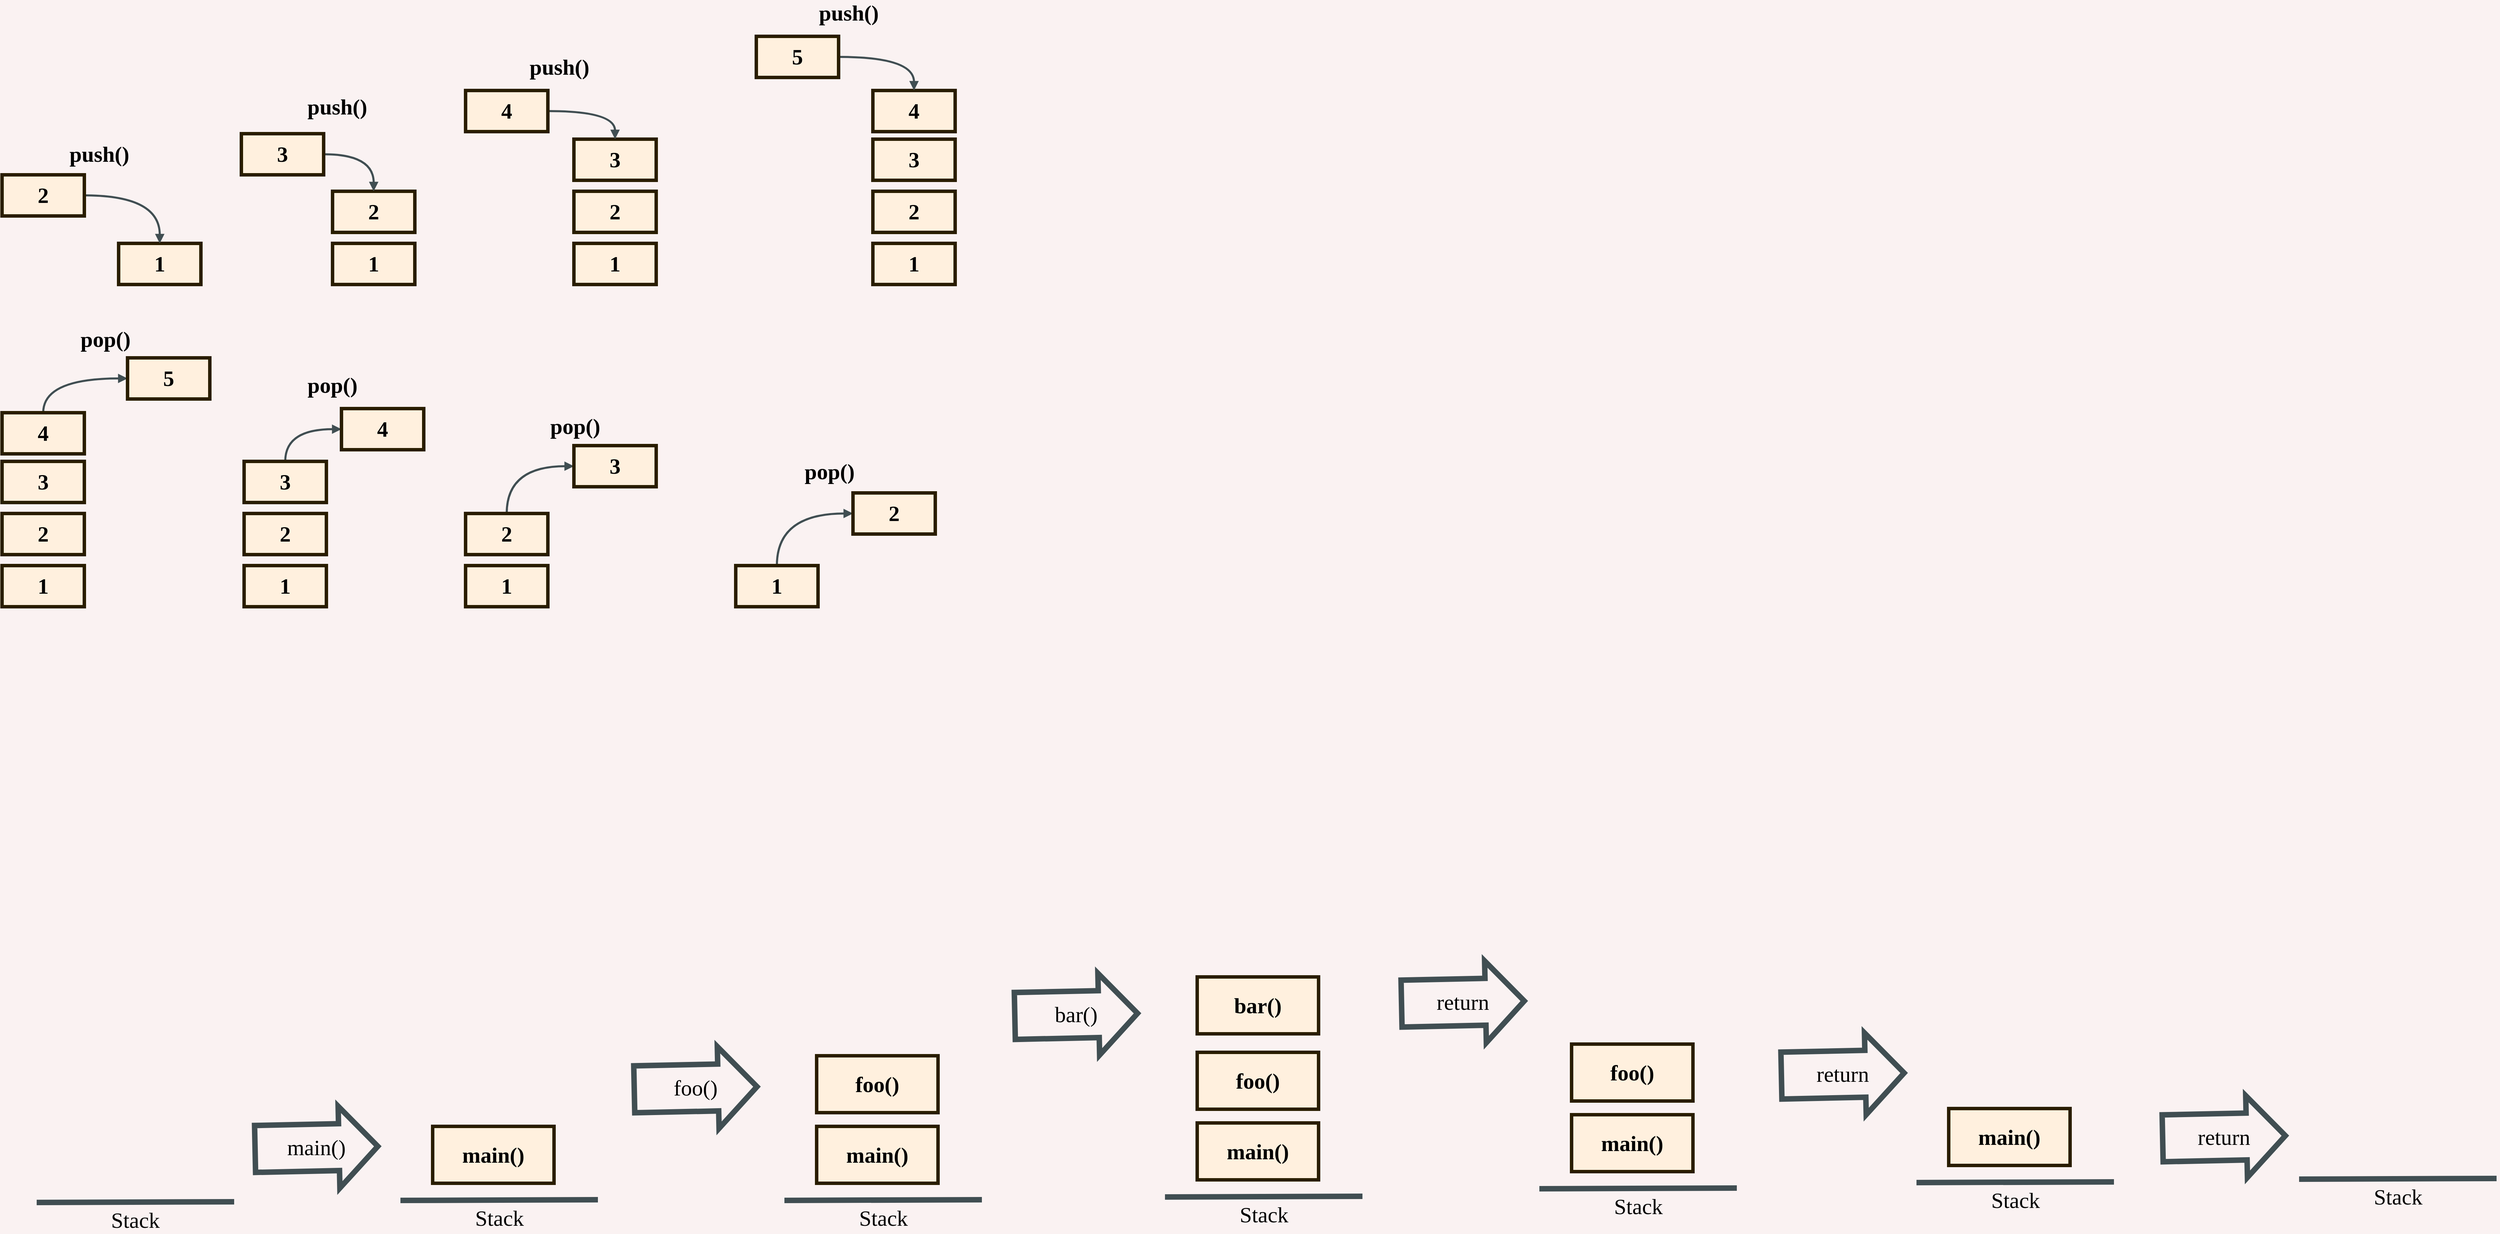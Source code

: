 <mxfile version="20.0.4" type="github">
  <diagram id="hXrJHykNK_w1q5rY7eCk" name="Page-1">
    <mxGraphModel dx="4595" dy="2840" grid="0" gridSize="10" guides="1" tooltips="1" connect="1" arrows="1" fold="1" page="1" pageScale="1" pageWidth="850" pageHeight="1100" background="#FAF2F2" math="0" shadow="0">
      <root>
        <mxCell id="0" />
        <mxCell id="1" parent="0" />
        <mxCell id="pmCEqVnquUUghloOuYzt-1" value="1" style="rounded=0;whiteSpace=wrap;html=1;fillColor=#FFF0DE;strokeColor=#291D00;strokeWidth=5;fontFamily=Lexend Exa;fontSource=https%3A%2F%2Ffonts.googleapis.com%2Fcss%3Ffamily%3DLexend%2BExa;fontSize=32;fontStyle=1" vertex="1" parent="1">
          <mxGeometry x="-654" y="428" width="120" height="60" as="geometry" />
        </mxCell>
        <mxCell id="pmCEqVnquUUghloOuYzt-2" value="1" style="rounded=0;whiteSpace=wrap;html=1;fillColor=#FFF0DE;strokeColor=#291D00;strokeWidth=5;fontFamily=Lexend Exa;fontSource=https%3A%2F%2Ffonts.googleapis.com%2Fcss%3Ffamily%3DLexend%2BExa;fontSize=32;fontStyle=1" vertex="1" parent="1">
          <mxGeometry x="-342" y="428" width="120" height="60" as="geometry" />
        </mxCell>
        <mxCell id="pmCEqVnquUUghloOuYzt-4" style="edgeStyle=orthogonalEdgeStyle;rounded=0;orthogonalLoop=1;jettySize=auto;html=1;exitX=1;exitY=0.5;exitDx=0;exitDy=0;entryX=0.5;entryY=0;entryDx=0;entryDy=0;fontFamily=Lexend Exa;fontSource=https%3A%2F%2Ffonts.googleapis.com%2Fcss%3Ffamily%3DLexend%2BExa;fontSize=32;curved=1;strokeWidth=3;endArrow=block;endFill=1;strokeColor=#404E52;" edge="1" parent="1" source="pmCEqVnquUUghloOuYzt-3" target="pmCEqVnquUUghloOuYzt-1">
          <mxGeometry relative="1" as="geometry" />
        </mxCell>
        <mxCell id="pmCEqVnquUUghloOuYzt-3" value="2" style="rounded=0;whiteSpace=wrap;html=1;fillColor=#FFF0DE;strokeColor=#291D00;strokeWidth=5;fontFamily=Lexend Exa;fontSource=https%3A%2F%2Ffonts.googleapis.com%2Fcss%3Ffamily%3DLexend%2BExa;fontSize=32;fontStyle=1" vertex="1" parent="1">
          <mxGeometry x="-824" y="328" width="120" height="60" as="geometry" />
        </mxCell>
        <mxCell id="pmCEqVnquUUghloOuYzt-5" value="2" style="rounded=0;whiteSpace=wrap;html=1;fillColor=#FFF0DE;strokeColor=#291D00;strokeWidth=5;fontFamily=Lexend Exa;fontSource=https%3A%2F%2Ffonts.googleapis.com%2Fcss%3Ffamily%3DLexend%2BExa;fontSize=32;fontStyle=1" vertex="1" parent="1">
          <mxGeometry x="-342" y="352" width="120" height="60" as="geometry" />
        </mxCell>
        <mxCell id="pmCEqVnquUUghloOuYzt-7" style="edgeStyle=orthogonalEdgeStyle;curved=1;rounded=0;orthogonalLoop=1;jettySize=auto;html=1;exitX=1;exitY=0.5;exitDx=0;exitDy=0;entryX=0.5;entryY=0;entryDx=0;entryDy=0;fontFamily=Lexend Exa;fontSource=https%3A%2F%2Ffonts.googleapis.com%2Fcss%3Ffamily%3DLexend%2BExa;fontSize=32;endArrow=block;endFill=1;strokeColor=#404E52;strokeWidth=3;" edge="1" parent="1" source="pmCEqVnquUUghloOuYzt-6" target="pmCEqVnquUUghloOuYzt-5">
          <mxGeometry relative="1" as="geometry" />
        </mxCell>
        <mxCell id="pmCEqVnquUUghloOuYzt-6" value="3" style="rounded=0;whiteSpace=wrap;html=1;fillColor=#FFF0DE;strokeColor=#291D00;strokeWidth=5;fontFamily=Lexend Exa;fontSource=https%3A%2F%2Ffonts.googleapis.com%2Fcss%3Ffamily%3DLexend%2BExa;fontSize=32;fontStyle=1" vertex="1" parent="1">
          <mxGeometry x="-475" y="268" width="120" height="60" as="geometry" />
        </mxCell>
        <mxCell id="pmCEqVnquUUghloOuYzt-8" value="1" style="rounded=0;whiteSpace=wrap;html=1;fillColor=#FFF0DE;strokeColor=#291D00;strokeWidth=5;fontFamily=Lexend Exa;fontSource=https%3A%2F%2Ffonts.googleapis.com%2Fcss%3Ffamily%3DLexend%2BExa;fontSize=32;fontStyle=1" vertex="1" parent="1">
          <mxGeometry x="10" y="428" width="120" height="60" as="geometry" />
        </mxCell>
        <mxCell id="pmCEqVnquUUghloOuYzt-9" value="2" style="rounded=0;whiteSpace=wrap;html=1;fillColor=#FFF0DE;strokeColor=#291D00;strokeWidth=5;fontFamily=Lexend Exa;fontSource=https%3A%2F%2Ffonts.googleapis.com%2Fcss%3Ffamily%3DLexend%2BExa;fontSize=32;fontStyle=1" vertex="1" parent="1">
          <mxGeometry x="10" y="352" width="120" height="60" as="geometry" />
        </mxCell>
        <mxCell id="pmCEqVnquUUghloOuYzt-10" value="3" style="rounded=0;whiteSpace=wrap;html=1;fillColor=#FFF0DE;strokeColor=#291D00;strokeWidth=5;fontFamily=Lexend Exa;fontSource=https%3A%2F%2Ffonts.googleapis.com%2Fcss%3Ffamily%3DLexend%2BExa;fontSize=32;fontStyle=1" vertex="1" parent="1">
          <mxGeometry x="10" y="276" width="120" height="60" as="geometry" />
        </mxCell>
        <mxCell id="pmCEqVnquUUghloOuYzt-12" style="edgeStyle=orthogonalEdgeStyle;curved=1;rounded=0;orthogonalLoop=1;jettySize=auto;html=1;entryX=0.5;entryY=0;entryDx=0;entryDy=0;fontFamily=Lexend Exa;fontSource=https%3A%2F%2Ffonts.googleapis.com%2Fcss%3Ffamily%3DLexend%2BExa;fontSize=32;endArrow=block;endFill=1;strokeColor=#404E52;strokeWidth=3;" edge="1" parent="1" source="pmCEqVnquUUghloOuYzt-11" target="pmCEqVnquUUghloOuYzt-10">
          <mxGeometry relative="1" as="geometry" />
        </mxCell>
        <mxCell id="pmCEqVnquUUghloOuYzt-11" value="4" style="rounded=0;whiteSpace=wrap;html=1;fillColor=#FFF0DE;strokeColor=#291D00;strokeWidth=5;fontFamily=Lexend Exa;fontSource=https%3A%2F%2Ffonts.googleapis.com%2Fcss%3Ffamily%3DLexend%2BExa;fontSize=32;fontStyle=1" vertex="1" parent="1">
          <mxGeometry x="-148" y="205" width="120" height="60" as="geometry" />
        </mxCell>
        <mxCell id="pmCEqVnquUUghloOuYzt-13" value="1" style="rounded=0;whiteSpace=wrap;html=1;fillColor=#FFF0DE;strokeColor=#291D00;strokeWidth=5;fontFamily=Lexend Exa;fontSource=https%3A%2F%2Ffonts.googleapis.com%2Fcss%3Ffamily%3DLexend%2BExa;fontSize=32;fontStyle=1" vertex="1" parent="1">
          <mxGeometry x="446" y="428" width="120" height="60" as="geometry" />
        </mxCell>
        <mxCell id="pmCEqVnquUUghloOuYzt-14" value="2" style="rounded=0;whiteSpace=wrap;html=1;fillColor=#FFF0DE;strokeColor=#291D00;strokeWidth=5;fontFamily=Lexend Exa;fontSource=https%3A%2F%2Ffonts.googleapis.com%2Fcss%3Ffamily%3DLexend%2BExa;fontSize=32;fontStyle=1" vertex="1" parent="1">
          <mxGeometry x="446" y="352" width="120" height="60" as="geometry" />
        </mxCell>
        <mxCell id="pmCEqVnquUUghloOuYzt-15" value="3" style="rounded=0;whiteSpace=wrap;html=1;fillColor=#FFF0DE;strokeColor=#291D00;strokeWidth=5;fontFamily=Lexend Exa;fontSource=https%3A%2F%2Ffonts.googleapis.com%2Fcss%3Ffamily%3DLexend%2BExa;fontSize=32;fontStyle=1" vertex="1" parent="1">
          <mxGeometry x="446" y="276" width="120" height="60" as="geometry" />
        </mxCell>
        <mxCell id="pmCEqVnquUUghloOuYzt-16" value="4" style="rounded=0;whiteSpace=wrap;html=1;fillColor=#FFF0DE;strokeColor=#291D00;strokeWidth=5;fontFamily=Lexend Exa;fontSource=https%3A%2F%2Ffonts.googleapis.com%2Fcss%3Ffamily%3DLexend%2BExa;fontSize=32;fontStyle=1" vertex="1" parent="1">
          <mxGeometry x="446" y="205" width="120" height="60" as="geometry" />
        </mxCell>
        <mxCell id="pmCEqVnquUUghloOuYzt-18" style="edgeStyle=orthogonalEdgeStyle;curved=1;rounded=0;orthogonalLoop=1;jettySize=auto;html=1;entryX=0.5;entryY=0;entryDx=0;entryDy=0;fontFamily=Lexend Exa;fontSource=https%3A%2F%2Ffonts.googleapis.com%2Fcss%3Ffamily%3DLexend%2BExa;fontSize=32;endArrow=block;endFill=1;strokeColor=#404E52;strokeWidth=3;" edge="1" parent="1" source="pmCEqVnquUUghloOuYzt-17" target="pmCEqVnquUUghloOuYzt-16">
          <mxGeometry relative="1" as="geometry" />
        </mxCell>
        <mxCell id="pmCEqVnquUUghloOuYzt-17" value="5" style="rounded=0;whiteSpace=wrap;html=1;fillColor=#FFF0DE;strokeColor=#291D00;strokeWidth=5;fontFamily=Lexend Exa;fontSource=https%3A%2F%2Ffonts.googleapis.com%2Fcss%3Ffamily%3DLexend%2BExa;fontSize=32;fontStyle=1" vertex="1" parent="1">
          <mxGeometry x="276" y="126" width="120" height="60" as="geometry" />
        </mxCell>
        <mxCell id="pmCEqVnquUUghloOuYzt-19" value="push()" style="text;html=1;strokeColor=none;fillColor=none;align=center;verticalAlign=middle;whiteSpace=wrap;rounded=0;fontFamily=Lexend Exa;fontSource=https%3A%2F%2Ffonts.googleapis.com%2Fcss%3Ffamily%3DLexend%2BExa;fontSize=32;fontStyle=1" vertex="1" parent="1">
          <mxGeometry x="-759" y="283" width="154" height="30" as="geometry" />
        </mxCell>
        <mxCell id="pmCEqVnquUUghloOuYzt-20" value="push()" style="text;html=1;strokeColor=none;fillColor=none;align=center;verticalAlign=middle;whiteSpace=wrap;rounded=0;fontFamily=Lexend Exa;fontSource=https%3A%2F%2Ffonts.googleapis.com%2Fcss%3Ffamily%3DLexend%2BExa;fontSize=32;fontStyle=1" vertex="1" parent="1">
          <mxGeometry x="-412" y="214" width="154" height="30" as="geometry" />
        </mxCell>
        <mxCell id="pmCEqVnquUUghloOuYzt-21" value="push()" style="text;html=1;strokeColor=none;fillColor=none;align=center;verticalAlign=middle;whiteSpace=wrap;rounded=0;fontFamily=Lexend Exa;fontSource=https%3A%2F%2Ffonts.googleapis.com%2Fcss%3Ffamily%3DLexend%2BExa;fontSize=32;fontStyle=1" vertex="1" parent="1">
          <mxGeometry x="-88" y="156" width="154" height="30" as="geometry" />
        </mxCell>
        <mxCell id="pmCEqVnquUUghloOuYzt-22" value="push()" style="text;html=1;strokeColor=none;fillColor=none;align=center;verticalAlign=middle;whiteSpace=wrap;rounded=0;fontFamily=Lexend Exa;fontSource=https%3A%2F%2Ffonts.googleapis.com%2Fcss%3Ffamily%3DLexend%2BExa;fontSize=32;fontStyle=1" vertex="1" parent="1">
          <mxGeometry x="334" y="77" width="154" height="30" as="geometry" />
        </mxCell>
        <mxCell id="pmCEqVnquUUghloOuYzt-45" value="1" style="rounded=0;whiteSpace=wrap;html=1;fillColor=#FFF0DE;strokeColor=#291D00;strokeWidth=5;fontFamily=Lexend Exa;fontSource=https%3A%2F%2Ffonts.googleapis.com%2Fcss%3Ffamily%3DLexend%2BExa;fontSize=32;fontStyle=1" vertex="1" parent="1">
          <mxGeometry x="-824" y="898" width="120" height="60" as="geometry" />
        </mxCell>
        <mxCell id="pmCEqVnquUUghloOuYzt-46" value="2" style="rounded=0;whiteSpace=wrap;html=1;fillColor=#FFF0DE;strokeColor=#291D00;strokeWidth=5;fontFamily=Lexend Exa;fontSource=https%3A%2F%2Ffonts.googleapis.com%2Fcss%3Ffamily%3DLexend%2BExa;fontSize=32;fontStyle=1" vertex="1" parent="1">
          <mxGeometry x="-824" y="822" width="120" height="60" as="geometry" />
        </mxCell>
        <mxCell id="pmCEqVnquUUghloOuYzt-47" value="3" style="rounded=0;whiteSpace=wrap;html=1;fillColor=#FFF0DE;strokeColor=#291D00;strokeWidth=5;fontFamily=Lexend Exa;fontSource=https%3A%2F%2Ffonts.googleapis.com%2Fcss%3Ffamily%3DLexend%2BExa;fontSize=32;fontStyle=1" vertex="1" parent="1">
          <mxGeometry x="-824" y="746" width="120" height="60" as="geometry" />
        </mxCell>
        <mxCell id="pmCEqVnquUUghloOuYzt-51" style="edgeStyle=orthogonalEdgeStyle;curved=1;rounded=0;orthogonalLoop=1;jettySize=auto;html=1;entryX=0;entryY=0.5;entryDx=0;entryDy=0;fontFamily=Lexend Exa;fontSource=https%3A%2F%2Ffonts.googleapis.com%2Fcss%3Ffamily%3DLexend%2BExa;fontSize=32;endArrow=block;endFill=1;strokeColor=#404E52;strokeWidth=3;exitX=0.5;exitY=0;exitDx=0;exitDy=0;" edge="1" parent="1" source="pmCEqVnquUUghloOuYzt-48" target="pmCEqVnquUUghloOuYzt-50">
          <mxGeometry relative="1" as="geometry" />
        </mxCell>
        <mxCell id="pmCEqVnquUUghloOuYzt-48" value="4" style="rounded=0;whiteSpace=wrap;html=1;fillColor=#FFF0DE;strokeColor=#291D00;strokeWidth=5;fontFamily=Lexend Exa;fontSource=https%3A%2F%2Ffonts.googleapis.com%2Fcss%3Ffamily%3DLexend%2BExa;fontSize=32;fontStyle=1" vertex="1" parent="1">
          <mxGeometry x="-824" y="675" width="120" height="60" as="geometry" />
        </mxCell>
        <mxCell id="pmCEqVnquUUghloOuYzt-50" value="5" style="rounded=0;whiteSpace=wrap;html=1;fillColor=#FFF0DE;strokeColor=#291D00;strokeWidth=5;fontFamily=Lexend Exa;fontSource=https%3A%2F%2Ffonts.googleapis.com%2Fcss%3Ffamily%3DLexend%2BExa;fontSize=32;fontStyle=1" vertex="1" parent="1">
          <mxGeometry x="-641" y="595" width="120" height="60" as="geometry" />
        </mxCell>
        <mxCell id="pmCEqVnquUUghloOuYzt-52" value="1" style="rounded=0;whiteSpace=wrap;html=1;fillColor=#FFF0DE;strokeColor=#291D00;strokeWidth=5;fontFamily=Lexend Exa;fontSource=https%3A%2F%2Ffonts.googleapis.com%2Fcss%3Ffamily%3DLexend%2BExa;fontSize=32;fontStyle=1" vertex="1" parent="1">
          <mxGeometry x="-471" y="898" width="120" height="60" as="geometry" />
        </mxCell>
        <mxCell id="pmCEqVnquUUghloOuYzt-53" value="2" style="rounded=0;whiteSpace=wrap;html=1;fillColor=#FFF0DE;strokeColor=#291D00;strokeWidth=5;fontFamily=Lexend Exa;fontSource=https%3A%2F%2Ffonts.googleapis.com%2Fcss%3Ffamily%3DLexend%2BExa;fontSize=32;fontStyle=1" vertex="1" parent="1">
          <mxGeometry x="-471" y="822" width="120" height="60" as="geometry" />
        </mxCell>
        <mxCell id="pmCEqVnquUUghloOuYzt-56" style="edgeStyle=orthogonalEdgeStyle;curved=1;rounded=0;orthogonalLoop=1;jettySize=auto;html=1;entryX=0;entryY=0.5;entryDx=0;entryDy=0;fontFamily=Lexend Exa;fontSource=https%3A%2F%2Ffonts.googleapis.com%2Fcss%3Ffamily%3DLexend%2BExa;fontSize=32;endArrow=block;endFill=1;strokeColor=#404E52;strokeWidth=3;exitX=0.5;exitY=0;exitDx=0;exitDy=0;" edge="1" parent="1" source="pmCEqVnquUUghloOuYzt-54" target="pmCEqVnquUUghloOuYzt-55">
          <mxGeometry relative="1" as="geometry" />
        </mxCell>
        <mxCell id="pmCEqVnquUUghloOuYzt-54" value="3" style="rounded=0;whiteSpace=wrap;html=1;fillColor=#FFF0DE;strokeColor=#291D00;strokeWidth=5;fontFamily=Lexend Exa;fontSource=https%3A%2F%2Ffonts.googleapis.com%2Fcss%3Ffamily%3DLexend%2BExa;fontSize=32;fontStyle=1" vertex="1" parent="1">
          <mxGeometry x="-471" y="746" width="120" height="60" as="geometry" />
        </mxCell>
        <mxCell id="pmCEqVnquUUghloOuYzt-55" value="4" style="rounded=0;whiteSpace=wrap;html=1;fillColor=#FFF0DE;strokeColor=#291D00;strokeWidth=5;fontFamily=Lexend Exa;fontSource=https%3A%2F%2Ffonts.googleapis.com%2Fcss%3Ffamily%3DLexend%2BExa;fontSize=32;fontStyle=1" vertex="1" parent="1">
          <mxGeometry x="-329" y="669" width="120" height="60" as="geometry" />
        </mxCell>
        <mxCell id="pmCEqVnquUUghloOuYzt-58" value="1" style="rounded=0;whiteSpace=wrap;html=1;fillColor=#FFF0DE;strokeColor=#291D00;strokeWidth=5;fontFamily=Lexend Exa;fontSource=https%3A%2F%2Ffonts.googleapis.com%2Fcss%3Ffamily%3DLexend%2BExa;fontSize=32;fontStyle=1" vertex="1" parent="1">
          <mxGeometry x="-148" y="898" width="120" height="60" as="geometry" />
        </mxCell>
        <mxCell id="pmCEqVnquUUghloOuYzt-61" style="edgeStyle=orthogonalEdgeStyle;curved=1;rounded=0;orthogonalLoop=1;jettySize=auto;html=1;entryX=0;entryY=0.5;entryDx=0;entryDy=0;fontFamily=Lexend Exa;fontSource=https%3A%2F%2Ffonts.googleapis.com%2Fcss%3Ffamily%3DLexend%2BExa;fontSize=32;endArrow=block;endFill=1;strokeColor=#404E52;strokeWidth=3;exitX=0.5;exitY=0;exitDx=0;exitDy=0;" edge="1" parent="1" source="pmCEqVnquUUghloOuYzt-59" target="pmCEqVnquUUghloOuYzt-60">
          <mxGeometry relative="1" as="geometry" />
        </mxCell>
        <mxCell id="pmCEqVnquUUghloOuYzt-59" value="2" style="rounded=0;whiteSpace=wrap;html=1;fillColor=#FFF0DE;strokeColor=#291D00;strokeWidth=5;fontFamily=Lexend Exa;fontSource=https%3A%2F%2Ffonts.googleapis.com%2Fcss%3Ffamily%3DLexend%2BExa;fontSize=32;fontStyle=1" vertex="1" parent="1">
          <mxGeometry x="-148" y="822" width="120" height="60" as="geometry" />
        </mxCell>
        <mxCell id="pmCEqVnquUUghloOuYzt-60" value="3" style="rounded=0;whiteSpace=wrap;html=1;fillColor=#FFF0DE;strokeColor=#291D00;strokeWidth=5;fontFamily=Lexend Exa;fontSource=https%3A%2F%2Ffonts.googleapis.com%2Fcss%3Ffamily%3DLexend%2BExa;fontSize=32;fontStyle=1" vertex="1" parent="1">
          <mxGeometry x="10" y="723" width="120" height="60" as="geometry" />
        </mxCell>
        <mxCell id="pmCEqVnquUUghloOuYzt-64" style="edgeStyle=orthogonalEdgeStyle;curved=1;rounded=0;orthogonalLoop=1;jettySize=auto;html=1;entryX=0;entryY=0.5;entryDx=0;entryDy=0;fontFamily=Lexend Exa;fontSource=https%3A%2F%2Ffonts.googleapis.com%2Fcss%3Ffamily%3DLexend%2BExa;fontSize=32;endArrow=block;endFill=1;strokeColor=#404E52;strokeWidth=3;exitX=0.5;exitY=0;exitDx=0;exitDy=0;" edge="1" parent="1" source="pmCEqVnquUUghloOuYzt-62" target="pmCEqVnquUUghloOuYzt-63">
          <mxGeometry relative="1" as="geometry" />
        </mxCell>
        <mxCell id="pmCEqVnquUUghloOuYzt-62" value="1" style="rounded=0;whiteSpace=wrap;html=1;fillColor=#FFF0DE;strokeColor=#291D00;strokeWidth=5;fontFamily=Lexend Exa;fontSource=https%3A%2F%2Ffonts.googleapis.com%2Fcss%3Ffamily%3DLexend%2BExa;fontSize=32;fontStyle=1" vertex="1" parent="1">
          <mxGeometry x="246" y="898" width="120" height="60" as="geometry" />
        </mxCell>
        <mxCell id="pmCEqVnquUUghloOuYzt-63" value="2" style="rounded=0;whiteSpace=wrap;html=1;fillColor=#FFF0DE;strokeColor=#291D00;strokeWidth=5;fontFamily=Lexend Exa;fontSource=https%3A%2F%2Ffonts.googleapis.com%2Fcss%3Ffamily%3DLexend%2BExa;fontSize=32;fontStyle=1" vertex="1" parent="1">
          <mxGeometry x="417" y="792" width="120" height="60" as="geometry" />
        </mxCell>
        <mxCell id="pmCEqVnquUUghloOuYzt-65" value="pop()" style="text;html=1;strokeColor=none;fillColor=none;align=center;verticalAlign=middle;whiteSpace=wrap;rounded=0;fontFamily=Lexend Exa;fontSource=https%3A%2F%2Ffonts.googleapis.com%2Fcss%3Ffamily%3DLexend%2BExa;fontSize=32;fontStyle=1" vertex="1" parent="1">
          <mxGeometry x="-750" y="553" width="154" height="30" as="geometry" />
        </mxCell>
        <mxCell id="pmCEqVnquUUghloOuYzt-66" value="pop()" style="text;html=1;strokeColor=none;fillColor=none;align=center;verticalAlign=middle;whiteSpace=wrap;rounded=0;fontFamily=Lexend Exa;fontSource=https%3A%2F%2Ffonts.googleapis.com%2Fcss%3Ffamily%3DLexend%2BExa;fontSize=32;fontStyle=1" vertex="1" parent="1">
          <mxGeometry x="-419" y="620" width="154" height="30" as="geometry" />
        </mxCell>
        <mxCell id="pmCEqVnquUUghloOuYzt-67" value="pop()" style="text;html=1;strokeColor=none;fillColor=none;align=center;verticalAlign=middle;whiteSpace=wrap;rounded=0;fontFamily=Lexend Exa;fontSource=https%3A%2F%2Ffonts.googleapis.com%2Fcss%3Ffamily%3DLexend%2BExa;fontSize=32;fontStyle=1" vertex="1" parent="1">
          <mxGeometry x="-65" y="680" width="154" height="30" as="geometry" />
        </mxCell>
        <mxCell id="pmCEqVnquUUghloOuYzt-68" value="pop()" style="text;html=1;strokeColor=none;fillColor=none;align=center;verticalAlign=middle;whiteSpace=wrap;rounded=0;fontFamily=Lexend Exa;fontSource=https%3A%2F%2Ffonts.googleapis.com%2Fcss%3Ffamily%3DLexend%2BExa;fontSize=32;fontStyle=1" vertex="1" parent="1">
          <mxGeometry x="306" y="746" width="154" height="30" as="geometry" />
        </mxCell>
        <mxCell id="pmCEqVnquUUghloOuYzt-69" value="main()" style="rounded=0;whiteSpace=wrap;html=1;fillColor=#FFF0DE;strokeColor=#291D00;strokeWidth=5;fontFamily=Lexend Exa;fontSource=https%3A%2F%2Ffonts.googleapis.com%2Fcss%3Ffamily%3DLexend%2BExa;fontSize=32;fontStyle=1" vertex="1" parent="1">
          <mxGeometry x="-196" y="1716" width="177" height="83" as="geometry" />
        </mxCell>
        <mxCell id="pmCEqVnquUUghloOuYzt-70" value="Stack" style="endArrow=none;html=1;rounded=0;fontFamily=Lexend Exa;fontSource=https%3A%2F%2Ffonts.googleapis.com%2Fcss%3Ffamily%3DLexend%2BExa;fontSize=32;strokeColor=#404E52;strokeWidth=8;curved=1;labelBackgroundColor=none;verticalAlign=top;" edge="1" parent="1">
          <mxGeometry width="50" height="50" relative="1" as="geometry">
            <mxPoint x="-773.5" y="1827" as="sourcePoint" />
            <mxPoint x="-485.5" y="1826" as="targetPoint" />
          </mxGeometry>
        </mxCell>
        <mxCell id="pmCEqVnquUUghloOuYzt-71" value="Stack" style="endArrow=none;html=1;rounded=0;fontFamily=Lexend Exa;fontSource=https%3A%2F%2Ffonts.googleapis.com%2Fcss%3Ffamily%3DLexend%2BExa;fontSize=32;strokeColor=#404E52;strokeWidth=8;curved=1;labelBackgroundColor=none;verticalAlign=top;" edge="1" parent="1">
          <mxGeometry width="50" height="50" relative="1" as="geometry">
            <mxPoint x="-243" y="1824" as="sourcePoint" />
            <mxPoint x="45" y="1823" as="targetPoint" />
          </mxGeometry>
        </mxCell>
        <mxCell id="pmCEqVnquUUghloOuYzt-72" value="main()" style="shape=flexArrow;endArrow=classic;html=1;rounded=0;labelBackgroundColor=none;fontFamily=Lexend Exa;fontSource=https%3A%2F%2Ffonts.googleapis.com%2Fcss%3Ffamily%3DLexend%2BExa;fontSize=32;strokeColor=#404E52;strokeWidth=8;curved=1;endWidth=42.857;endSize=16.2;width=61.429;" edge="1" parent="1">
          <mxGeometry width="50" height="50" relative="1" as="geometry">
            <mxPoint x="-459" y="1749" as="sourcePoint" />
            <mxPoint x="-272" y="1745" as="targetPoint" />
          </mxGeometry>
        </mxCell>
        <mxCell id="pmCEqVnquUUghloOuYzt-73" value="main()" style="rounded=0;whiteSpace=wrap;html=1;fillColor=#FFF0DE;strokeColor=#291D00;strokeWidth=5;fontFamily=Lexend Exa;fontSource=https%3A%2F%2Ffonts.googleapis.com%2Fcss%3Ffamily%3DLexend%2BExa;fontSize=32;fontStyle=1" vertex="1" parent="1">
          <mxGeometry x="364" y="1716" width="177" height="83" as="geometry" />
        </mxCell>
        <mxCell id="pmCEqVnquUUghloOuYzt-74" value="Stack" style="endArrow=none;html=1;rounded=0;fontFamily=Lexend Exa;fontSource=https%3A%2F%2Ffonts.googleapis.com%2Fcss%3Ffamily%3DLexend%2BExa;fontSize=32;strokeColor=#404E52;strokeWidth=8;curved=1;labelBackgroundColor=none;verticalAlign=top;" edge="1" parent="1">
          <mxGeometry width="50" height="50" relative="1" as="geometry">
            <mxPoint x="317" y="1824" as="sourcePoint" />
            <mxPoint x="605" y="1823" as="targetPoint" />
          </mxGeometry>
        </mxCell>
        <mxCell id="pmCEqVnquUUghloOuYzt-75" value="foo()" style="shape=flexArrow;endArrow=classic;html=1;rounded=0;labelBackgroundColor=none;fontFamily=Lexend Exa;fontSource=https%3A%2F%2Ffonts.googleapis.com%2Fcss%3Ffamily%3DLexend%2BExa;fontSize=32;strokeColor=#404E52;strokeWidth=8;curved=1;endWidth=42.857;endSize=16.2;width=61.429;" edge="1" parent="1">
          <mxGeometry width="50" height="50" relative="1" as="geometry">
            <mxPoint x="94" y="1662" as="sourcePoint" />
            <mxPoint x="281" y="1658" as="targetPoint" />
          </mxGeometry>
        </mxCell>
        <mxCell id="pmCEqVnquUUghloOuYzt-76" value="foo()" style="rounded=0;whiteSpace=wrap;html=1;fillColor=#FFF0DE;strokeColor=#291D00;strokeWidth=5;fontFamily=Lexend Exa;fontSource=https%3A%2F%2Ffonts.googleapis.com%2Fcss%3Ffamily%3DLexend%2BExa;fontSize=32;fontStyle=1" vertex="1" parent="1">
          <mxGeometry x="364" y="1613" width="177" height="83" as="geometry" />
        </mxCell>
        <mxCell id="pmCEqVnquUUghloOuYzt-77" value="main()" style="rounded=0;whiteSpace=wrap;html=1;fillColor=#FFF0DE;strokeColor=#291D00;strokeWidth=5;fontFamily=Lexend Exa;fontSource=https%3A%2F%2Ffonts.googleapis.com%2Fcss%3Ffamily%3DLexend%2BExa;fontSize=32;fontStyle=1" vertex="1" parent="1">
          <mxGeometry x="919" y="1711" width="177" height="83" as="geometry" />
        </mxCell>
        <mxCell id="pmCEqVnquUUghloOuYzt-78" value="Stack" style="endArrow=none;html=1;rounded=0;fontFamily=Lexend Exa;fontSource=https%3A%2F%2Ffonts.googleapis.com%2Fcss%3Ffamily%3DLexend%2BExa;fontSize=32;strokeColor=#404E52;strokeWidth=8;curved=1;labelBackgroundColor=none;verticalAlign=top;" edge="1" parent="1">
          <mxGeometry width="50" height="50" relative="1" as="geometry">
            <mxPoint x="872" y="1819" as="sourcePoint" />
            <mxPoint x="1160" y="1818" as="targetPoint" />
          </mxGeometry>
        </mxCell>
        <mxCell id="pmCEqVnquUUghloOuYzt-79" value="bar()" style="shape=flexArrow;endArrow=classic;html=1;rounded=0;labelBackgroundColor=none;fontFamily=Lexend Exa;fontSource=https%3A%2F%2Ffonts.googleapis.com%2Fcss%3Ffamily%3DLexend%2BExa;fontSize=32;strokeColor=#404E52;strokeWidth=8;curved=1;endWidth=42.857;endSize=16.2;width=61.429;" edge="1" parent="1">
          <mxGeometry width="50" height="50" relative="1" as="geometry">
            <mxPoint x="649" y="1555" as="sourcePoint" />
            <mxPoint x="836" y="1551" as="targetPoint" />
          </mxGeometry>
        </mxCell>
        <mxCell id="pmCEqVnquUUghloOuYzt-80" value="foo()" style="rounded=0;whiteSpace=wrap;html=1;fillColor=#FFF0DE;strokeColor=#291D00;strokeWidth=5;fontFamily=Lexend Exa;fontSource=https%3A%2F%2Ffonts.googleapis.com%2Fcss%3Ffamily%3DLexend%2BExa;fontSize=32;fontStyle=1" vertex="1" parent="1">
          <mxGeometry x="919" y="1608" width="177" height="83" as="geometry" />
        </mxCell>
        <mxCell id="pmCEqVnquUUghloOuYzt-81" value="bar()" style="rounded=0;whiteSpace=wrap;html=1;fillColor=#FFF0DE;strokeColor=#291D00;strokeWidth=5;fontFamily=Lexend Exa;fontSource=https%3A%2F%2Ffonts.googleapis.com%2Fcss%3Ffamily%3DLexend%2BExa;fontSize=32;fontStyle=1" vertex="1" parent="1">
          <mxGeometry x="919" y="1498" width="177" height="83" as="geometry" />
        </mxCell>
        <mxCell id="pmCEqVnquUUghloOuYzt-82" value="main()" style="rounded=0;whiteSpace=wrap;html=1;fillColor=#FFF0DE;strokeColor=#291D00;strokeWidth=5;fontFamily=Lexend Exa;fontSource=https%3A%2F%2Ffonts.googleapis.com%2Fcss%3Ffamily%3DLexend%2BExa;fontSize=32;fontStyle=1" vertex="1" parent="1">
          <mxGeometry x="1465" y="1699" width="177" height="83" as="geometry" />
        </mxCell>
        <mxCell id="pmCEqVnquUUghloOuYzt-83" value="Stack" style="endArrow=none;html=1;rounded=0;fontFamily=Lexend Exa;fontSource=https%3A%2F%2Ffonts.googleapis.com%2Fcss%3Ffamily%3DLexend%2BExa;fontSize=32;strokeColor=#404E52;strokeWidth=8;curved=1;labelBackgroundColor=none;verticalAlign=top;" edge="1" parent="1">
          <mxGeometry width="50" height="50" relative="1" as="geometry">
            <mxPoint x="1418" y="1807" as="sourcePoint" />
            <mxPoint x="1706" y="1806" as="targetPoint" />
          </mxGeometry>
        </mxCell>
        <mxCell id="pmCEqVnquUUghloOuYzt-84" value="return" style="shape=flexArrow;endArrow=classic;html=1;rounded=0;labelBackgroundColor=none;fontFamily=Lexend Exa;fontSource=https%3A%2F%2Ffonts.googleapis.com%2Fcss%3Ffamily%3DLexend%2BExa;fontSize=32;strokeColor=#404E52;strokeWidth=8;curved=1;endWidth=42.857;endSize=16.2;width=61.429;" edge="1" parent="1">
          <mxGeometry width="50" height="50" relative="1" as="geometry">
            <mxPoint x="1213" y="1537" as="sourcePoint" />
            <mxPoint x="1400" y="1533" as="targetPoint" />
          </mxGeometry>
        </mxCell>
        <mxCell id="pmCEqVnquUUghloOuYzt-85" value="foo()" style="rounded=0;whiteSpace=wrap;html=1;fillColor=#FFF0DE;strokeColor=#291D00;strokeWidth=5;fontFamily=Lexend Exa;fontSource=https%3A%2F%2Ffonts.googleapis.com%2Fcss%3Ffamily%3DLexend%2BExa;fontSize=32;fontStyle=1" vertex="1" parent="1">
          <mxGeometry x="1465" y="1596" width="177" height="83" as="geometry" />
        </mxCell>
        <mxCell id="pmCEqVnquUUghloOuYzt-87" value="main()" style="rounded=0;whiteSpace=wrap;html=1;fillColor=#FFF0DE;strokeColor=#291D00;strokeWidth=5;fontFamily=Lexend Exa;fontSource=https%3A%2F%2Ffonts.googleapis.com%2Fcss%3Ffamily%3DLexend%2BExa;fontSize=32;fontStyle=1" vertex="1" parent="1">
          <mxGeometry x="2015" y="1690" width="177" height="83" as="geometry" />
        </mxCell>
        <mxCell id="pmCEqVnquUUghloOuYzt-88" value="Stack" style="endArrow=none;html=1;rounded=0;fontFamily=Lexend Exa;fontSource=https%3A%2F%2Ffonts.googleapis.com%2Fcss%3Ffamily%3DLexend%2BExa;fontSize=32;strokeColor=#404E52;strokeWidth=8;curved=1;labelBackgroundColor=none;verticalAlign=top;" edge="1" parent="1">
          <mxGeometry width="50" height="50" relative="1" as="geometry">
            <mxPoint x="1968" y="1798" as="sourcePoint" />
            <mxPoint x="2256" y="1797" as="targetPoint" />
          </mxGeometry>
        </mxCell>
        <mxCell id="pmCEqVnquUUghloOuYzt-89" value="return" style="shape=flexArrow;endArrow=classic;html=1;rounded=0;labelBackgroundColor=none;fontFamily=Lexend Exa;fontSource=https%3A%2F%2Ffonts.googleapis.com%2Fcss%3Ffamily%3DLexend%2BExa;fontSize=32;strokeColor=#404E52;strokeWidth=8;curved=1;endWidth=42.857;endSize=16.2;width=61.429;" edge="1" parent="1">
          <mxGeometry width="50" height="50" relative="1" as="geometry">
            <mxPoint x="1767" y="1642" as="sourcePoint" />
            <mxPoint x="1954" y="1638" as="targetPoint" />
          </mxGeometry>
        </mxCell>
        <mxCell id="pmCEqVnquUUghloOuYzt-92" value="Stack" style="endArrow=none;html=1;rounded=0;fontFamily=Lexend Exa;fontSource=https%3A%2F%2Ffonts.googleapis.com%2Fcss%3Ffamily%3DLexend%2BExa;fontSize=32;strokeColor=#404E52;strokeWidth=8;curved=1;labelBackgroundColor=none;verticalAlign=top;" edge="1" parent="1">
          <mxGeometry width="50" height="50" relative="1" as="geometry">
            <mxPoint x="2526" y="1793" as="sourcePoint" />
            <mxPoint x="2814" y="1792" as="targetPoint" />
          </mxGeometry>
        </mxCell>
        <mxCell id="pmCEqVnquUUghloOuYzt-93" value="return" style="shape=flexArrow;endArrow=classic;html=1;rounded=0;labelBackgroundColor=none;fontFamily=Lexend Exa;fontSource=https%3A%2F%2Ffonts.googleapis.com%2Fcss%3Ffamily%3DLexend%2BExa;fontSize=32;strokeColor=#404E52;strokeWidth=8;curved=1;endWidth=42.857;endSize=16.2;width=61.429;" edge="1" parent="1">
          <mxGeometry width="50" height="50" relative="1" as="geometry">
            <mxPoint x="2323" y="1733.5" as="sourcePoint" />
            <mxPoint x="2510" y="1729.5" as="targetPoint" />
          </mxGeometry>
        </mxCell>
      </root>
    </mxGraphModel>
  </diagram>
</mxfile>
